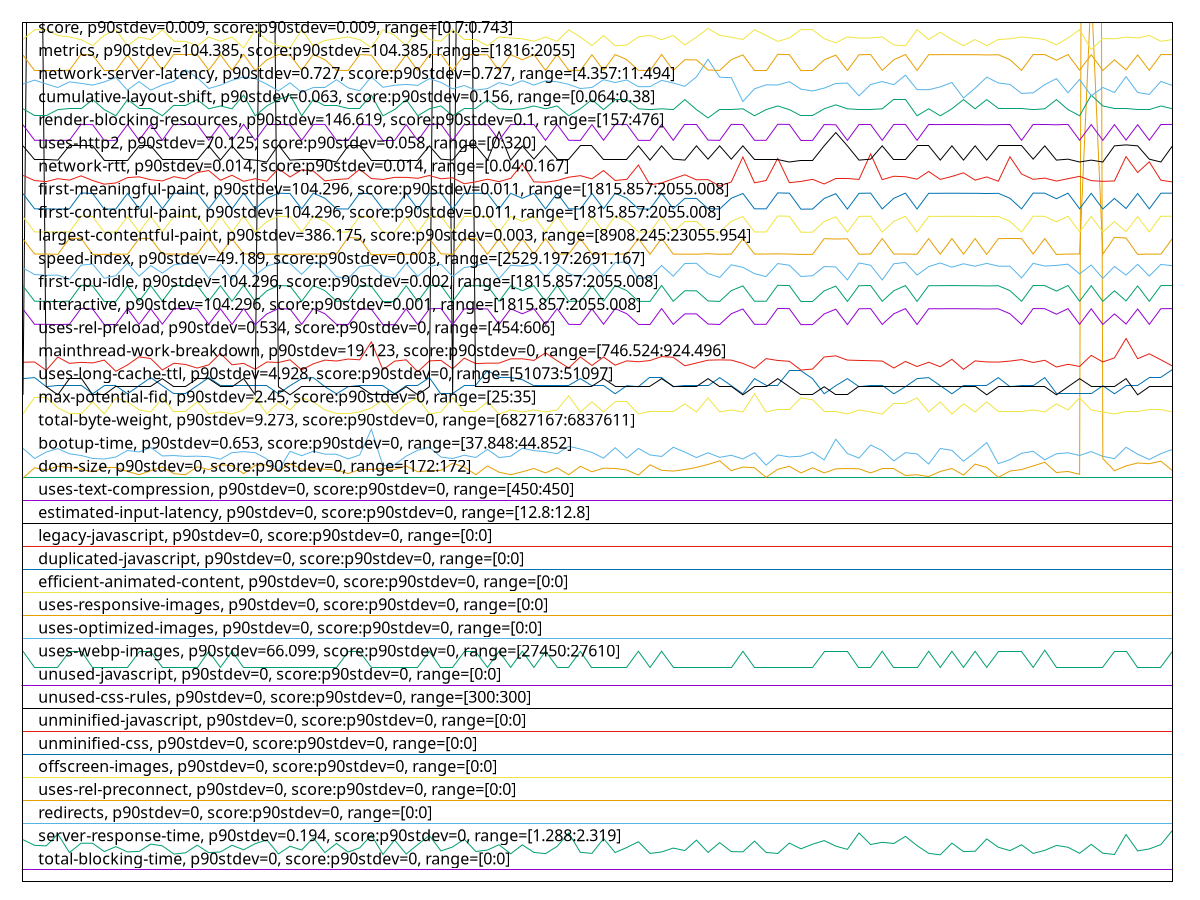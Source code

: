 reset
set terminal svg size 640, 4440 enhanced background rgb 'white'
set output "report_00007_2020-12-11T15:55:29.892Z/correlation/pages+cached+noadtech/correlation.svg"

$totalBlockingTimeP90Stdev0ScoreP90Stdev0Range00 <<EOF
0 0.5
1 0.5
2 0.5
3 0.5
4 0.5
5 0.5
6 0.5
7 0.5
8 0.5
9 0.5
10 0.5
11 0.5
12 0.5
13 0.5
14 0.5
15 0.5
16 0.5
17 0.5
18 0.5
19 0.5
20 0.5
21 0.5
22 0.5
23 0.5
24 0.5
25 0.5
26 0.5
27 0.5
28 0.5
29 0.5
30 0.5
31 0.5
32 0.5
33 0.5
34 0.5
35 0.5
36 0.5
37 0.5
38 0.5
39 0.5
40 0.5
41 0.5
42 0.5
43 0.5
44 0.5
45 0.5
46 0.5
47 0.5
48 0.5
49 0.5
50 0.5
51 0.5
52 0.5
53 0.5
54 0.5
55 0.5
56 0.5
57 0.5
58 0.5
59 0.5
60 0.5
61 0.5
62 0.5
63 0.5
64 0.5
65 0.5
66 0.5
67 0.5
68 0.5
69 0.5
70 0.5
71 0.5
72 0.5
73 0.5
74 0.5
75 0.5
76 0.5
77 0.5
78 0.5
79 0.5
80 0.5
81 0.5
82 0.5
83 0.5
84 0.5
85 0.5
86 0.5
87 0.5
88 0.5
89 0.5
90 0.5
91 0.5
92 0.5
93 0.5
94 0.5
95 0.5
96 0.5
97 0.5
98 0.5
99 0.5
EOF

$serverResponseTimeP90Stdev0194ScoreP90Stdev0Range12882319 <<EOF
0 1.8110073313782993
1 1.5646730205278596
2 1.5410659824046926
3 2.0532360703812316
4 1.2516231671554257
5 1.6580747800586515
6 1.654995601173021
7 1.2957580645161295
8 1.5092478005865109
9 1.280362170087977
10 1.3029428152492675
11 1.6200982404692086
12 1.5441451612903232
13 1.1869604105571854
14 1.2423856304985341
15 1.5728841642228746
16 1.2485439882697953
17 1.2793357771261002
18 1.5687785923753668
19 1.372737536656892
20 1.6375469208211146
21 1.8017697947214077
22 1.1951715542521997
23 1.526696480938417
24 1.3624736070381238
25 1.8920923753665695
26 1.2516231671554254
27 1.6467844574780064
28 1.274203812316716
29 1.4599809384164226
30 2.009101173020529
31 1.174643695014663
32 1.797664222873901
33 1.1900395894428157
34 1.598543988269795
35 1.990626099706745
36 1.322444281524927
37 1.495904692082112
38 1.8346143695014667
39 1.29883724340176
40 1.3614472140762468
41 1.5903328445747806
42 1.1972243401759535
43 1.5872536656891498
44 1.2598343108504404
45 1.2054354838709682
46 1.5225909090909096
47 2.0963445747800593
48 1.2639398826979478
49 1.21775219941349
50 1.8561686217008802
51 1.2526495601173027
52 1.4722976539589447
53 1.7227375366568922
54 1.2156994134897365
55 1.2793357771261
56 1.4476642228739005
57 1.3398929618768334
58 1.7915058651026399
59 1.2598343108504404
60 1.6847609970674493
61 1.2947316715542527
62 1.2844677419354844
63 1.7494237536656896
64 1.2588079178885634
65 1.213646627565983
66 1.6632067448680357
67 1.4158460410557188
68 1.6139398826979474
69 1.7709780058651028
70 1.531828445747801
71 1.3912126099706752
72 2.1014765395894432
73 1.6016231671554253
74 1.697077712609971
75 1.6467844574780062
76 1.953675953079179
77 1.5544090909090913
78 1.2187785923753671
79 1.1561686217008804
80 1.660127565982405
81 1.2947316715542527
82 1.311153958944282
83 1.8438519061583583
84 1.48358797653959
85 1.3368137829912028
86 1.5893064516129036
87 1.2167258064516133
88 1.349130498533725
89 1.561593841642229
90 1.4825615835777128
91 1.2228841642228745
92 1.607781524926687
93 1.2259633431085049
94 1.1705381231671557
95 2.0347609970674494
96 1.323470674486804
97 1.4096876832844578
98 1.5985439882697952
99 2.2143797653958943
EOF

$redirectsP90Stdev0ScoreP90Stdev0Range00 <<EOF
0 2.5
1 2.5
2 2.5
3 2.5
4 2.5
5 2.5
6 2.5
7 2.5
8 2.5
9 2.5
10 2.5
11 2.5
12 2.5
13 2.5
14 2.5
15 2.5
16 2.5
17 2.5
18 2.5
19 2.5
20 2.5
21 2.5
22 2.5
23 2.5
24 2.5
25 2.5
26 2.5
27 2.5
28 2.5
29 2.5
30 2.5
31 2.5
32 2.5
33 2.5
34 2.5
35 2.5
36 2.5
37 2.5
38 2.5
39 2.5
40 2.5
41 2.5
42 2.5
43 2.5
44 2.5
45 2.5
46 2.5
47 2.5
48 2.5
49 2.5
50 2.5
51 2.5
52 2.5
53 2.5
54 2.5
55 2.5
56 2.5
57 2.5
58 2.5
59 2.5
60 2.5
61 2.5
62 2.5
63 2.5
64 2.5
65 2.5
66 2.5
67 2.5
68 2.5
69 2.5
70 2.5
71 2.5
72 2.5
73 2.5
74 2.5
75 2.5
76 2.5
77 2.5
78 2.5
79 2.5
80 2.5
81 2.5
82 2.5
83 2.5
84 2.5
85 2.5
86 2.5
87 2.5
88 2.5
89 2.5
90 2.5
91 2.5
92 2.5
93 2.5
94 2.5
95 2.5
96 2.5
97 2.5
98 2.5
99 2.5
EOF

$usesRelPreconnectP90Stdev0ScoreP90Stdev0Range00 <<EOF
0 3.5
1 3.5
2 3.5
3 3.5
4 3.5
5 3.5
6 3.5
7 3.5
8 3.5
9 3.5
10 3.5
11 3.5
12 3.5
13 3.5
14 3.5
15 3.5
16 3.5
17 3.5
18 3.5
19 3.5
20 3.5
21 3.5
22 3.5
23 3.5
24 3.5
25 3.5
26 3.5
27 3.5
28 3.5
29 3.5
30 3.5
31 3.5
32 3.5
33 3.5
34 3.5
35 3.5
36 3.5
37 3.5
38 3.5
39 3.5
40 3.5
41 3.5
42 3.5
43 3.5
44 3.5
45 3.5
46 3.5
47 3.5
48 3.5
49 3.5
50 3.5
51 3.5
52 3.5
53 3.5
54 3.5
55 3.5
56 3.5
57 3.5
58 3.5
59 3.5
60 3.5
61 3.5
62 3.5
63 3.5
64 3.5
65 3.5
66 3.5
67 3.5
68 3.5
69 3.5
70 3.5
71 3.5
72 3.5
73 3.5
74 3.5
75 3.5
76 3.5
77 3.5
78 3.5
79 3.5
80 3.5
81 3.5
82 3.5
83 3.5
84 3.5
85 3.5
86 3.5
87 3.5
88 3.5
89 3.5
90 3.5
91 3.5
92 3.5
93 3.5
94 3.5
95 3.5
96 3.5
97 3.5
98 3.5
99 3.5
EOF

$offscreenImagesP90Stdev0ScoreP90Stdev0Range00 <<EOF
0 4.5
1 4.5
2 4.5
3 4.5
4 4.5
5 4.5
6 4.5
7 4.5
8 4.5
9 4.5
10 4.5
11 4.5
12 4.5
13 4.5
14 4.5
15 4.5
16 4.5
17 4.5
18 4.5
19 4.5
20 4.5
21 4.5
22 4.5
23 4.5
24 4.5
25 4.5
26 4.5
27 4.5
28 4.5
29 4.5
30 4.5
31 4.5
32 4.5
33 4.5
34 4.5
35 4.5
36 4.5
37 4.5
38 4.5
39 4.5
40 4.5
41 4.5
42 4.5
43 4.5
44 4.5
45 4.5
46 4.5
47 4.5
48 4.5
49 4.5
50 4.5
51 4.5
52 4.5
53 4.5
54 4.5
55 4.5
56 4.5
57 4.5
58 4.5
59 4.5
60 4.5
61 4.5
62 4.5
63 4.5
64 4.5
65 4.5
66 4.5
67 4.5
68 4.5
69 4.5
70 4.5
71 4.5
72 4.5
73 4.5
74 4.5
75 4.5
76 4.5
77 4.5
78 4.5
79 4.5
80 4.5
81 4.5
82 4.5
83 4.5
84 4.5
85 4.5
86 4.5
87 4.5
88 4.5
89 4.5
90 4.5
91 4.5
92 4.5
93 4.5
94 4.5
95 4.5
96 4.5
97 4.5
98 4.5
99 4.5
EOF

$unminifiedCssP90Stdev0ScoreP90Stdev0Range00 <<EOF
0 5.5
1 5.5
2 5.5
3 5.5
4 5.5
5 5.5
6 5.5
7 5.5
8 5.5
9 5.5
10 5.5
11 5.5
12 5.5
13 5.5
14 5.5
15 5.5
16 5.5
17 5.5
18 5.5
19 5.5
20 5.5
21 5.5
22 5.5
23 5.5
24 5.5
25 5.5
26 5.5
27 5.5
28 5.5
29 5.5
30 5.5
31 5.5
32 5.5
33 5.5
34 5.5
35 5.5
36 5.5
37 5.5
38 5.5
39 5.5
40 5.5
41 5.5
42 5.5
43 5.5
44 5.5
45 5.5
46 5.5
47 5.5
48 5.5
49 5.5
50 5.5
51 5.5
52 5.5
53 5.5
54 5.5
55 5.5
56 5.5
57 5.5
58 5.5
59 5.5
60 5.5
61 5.5
62 5.5
63 5.5
64 5.5
65 5.5
66 5.5
67 5.5
68 5.5
69 5.5
70 5.5
71 5.5
72 5.5
73 5.5
74 5.5
75 5.5
76 5.5
77 5.5
78 5.5
79 5.5
80 5.5
81 5.5
82 5.5
83 5.5
84 5.5
85 5.5
86 5.5
87 5.5
88 5.5
89 5.5
90 5.5
91 5.5
92 5.5
93 5.5
94 5.5
95 5.5
96 5.5
97 5.5
98 5.5
99 5.5
EOF

$unminifiedJavascriptP90Stdev0ScoreP90Stdev0Range00 <<EOF
0 6.5
1 6.5
2 6.5
3 6.5
4 6.5
5 6.5
6 6.5
7 6.5
8 6.5
9 6.5
10 6.5
11 6.5
12 6.5
13 6.5
14 6.5
15 6.5
16 6.5
17 6.5
18 6.5
19 6.5
20 6.5
21 6.5
22 6.5
23 6.5
24 6.5
25 6.5
26 6.5
27 6.5
28 6.5
29 6.5
30 6.5
31 6.5
32 6.5
33 6.5
34 6.5
35 6.5
36 6.5
37 6.5
38 6.5
39 6.5
40 6.5
41 6.5
42 6.5
43 6.5
44 6.5
45 6.5
46 6.5
47 6.5
48 6.5
49 6.5
50 6.5
51 6.5
52 6.5
53 6.5
54 6.5
55 6.5
56 6.5
57 6.5
58 6.5
59 6.5
60 6.5
61 6.5
62 6.5
63 6.5
64 6.5
65 6.5
66 6.5
67 6.5
68 6.5
69 6.5
70 6.5
71 6.5
72 6.5
73 6.5
74 6.5
75 6.5
76 6.5
77 6.5
78 6.5
79 6.5
80 6.5
81 6.5
82 6.5
83 6.5
84 6.5
85 6.5
86 6.5
87 6.5
88 6.5
89 6.5
90 6.5
91 6.5
92 6.5
93 6.5
94 6.5
95 6.5
96 6.5
97 6.5
98 6.5
99 6.5
EOF

$unusedCssRulesP90Stdev0ScoreP90Stdev0Range300300 <<EOF
0 7.5
1 7.5
2 7.5
3 7.5
4 7.5
5 7.5
6 7.5
7 7.5
8 7.5
9 7.5
10 7.5
11 7.5
12 7.5
13 7.5
14 7.5
15 7.5
16 7.5
17 7.5
18 7.5
19 7.5
20 7.5
21 7.5
22 7.5
23 7.5
24 7.5
25 7.5
26 7.5
27 7.5
28 7.5
29 7.5
30 7.5
31 7.5
32 7.5
33 7.5
34 7.5
35 7.5
36 7.5
37 7.5
38 7.5
39 7.5
40 7.5
41 7.5
42 7.5
43 7.5
44 7.5
45 7.5
46 7.5
47 7.5
48 7.5
49 7.5
50 7.5
51 7.5
52 7.5
53 7.5
54 7.5
55 7.5
56 7.5
57 7.5
58 7.5
59 7.5
60 7.5
61 7.5
62 7.5
63 7.5
64 7.5
65 7.5
66 7.5
67 7.5
68 7.5
69 7.5
70 7.5
71 7.5
72 7.5
73 7.5
74 7.5
75 7.5
76 7.5
77 7.5
78 7.5
79 7.5
80 7.5
81 7.5
82 7.5
83 7.5
84 7.5
85 7.5
86 7.5
87 7.5
88 7.5
89 7.5
90 7.5
91 7.5
92 7.5
93 7.5
94 7.5
95 7.5
96 7.5
97 7.5
98 7.5
99 7.5
EOF

$unusedJavascriptP90Stdev0ScoreP90Stdev0Range00 <<EOF
0 8.5
1 8.5
2 8.5
3 8.5
4 8.5
5 8.5
6 8.5
7 8.5
8 8.5
9 8.5
10 8.5
11 8.5
12 8.5
13 8.5
14 8.5
15 8.5
16 8.5
17 8.5
18 8.5
19 8.5
20 8.5
21 8.5
22 8.5
23 8.5
24 8.5
25 8.5
26 8.5
27 8.5
28 8.5
29 8.5
30 8.5
31 8.5
32 8.5
33 8.5
34 8.5
35 8.5
36 8.5
37 8.5
38 8.5
39 8.5
40 8.5
41 8.5
42 8.5
43 8.5
44 8.5
45 8.5
46 8.5
47 8.5
48 8.5
49 8.5
50 8.5
51 8.5
52 8.5
53 8.5
54 8.5
55 8.5
56 8.5
57 8.5
58 8.5
59 8.5
60 8.5
61 8.5
62 8.5
63 8.5
64 8.5
65 8.5
66 8.5
67 8.5
68 8.5
69 8.5
70 8.5
71 8.5
72 8.5
73 8.5
74 8.5
75 8.5
76 8.5
77 8.5
78 8.5
79 8.5
80 8.5
81 8.5
82 8.5
83 8.5
84 8.5
85 8.5
86 8.5
87 8.5
88 8.5
89 8.5
90 8.5
91 8.5
92 8.5
93 8.5
94 8.5
95 8.5
96 8.5
97 8.5
98 8.5
99 8.5
EOF

$usesWebpImagesP90Stdev66099ScoreP90Stdev0Range2745027610 <<EOF
0 9.96853333333334
1 9.268533333333352
2 9.268533333333352
3 9.268533333333352
4 9.96853333333334
5 9.96853333333334
6 9.268533333333352
7 9.268533333333352
8 9.268533333333352
9 9.268533333333352
10 9.96853333333334
11 9.96853333333334
12 9.268533333333352
13 9.268533333333352
14 9.268533333333352
15 9.268533333333352
16 9.96853333333334
17 9.268533333333352
18 9.96853333333334
19 9.268533333333352
20 9.268533333333352
21 9.268533333333352
22 9.268533333333352
23 9.268533333333352
24 9.268533333333352
25 9.268533333333352
26 9.268533333333352
27 9.268533333333352
28 9.96853333333334
29 9.96853333333334
30 9.268533333333352
31 9.268533333333352
32 9.268533333333352
33 9.268533333333352
34 9.268533333333352
35 9.96853333333334
36 9.268533333333352
37 9.268533333333352
38 9.96853333333334
39 9.96853333333334
40 9.268533333333352
41 9.96853333333334
42 9.268533333333352
43 9.96853333333334
44 9.268533333333352
45 9.96853333333334
46 9.268533333333352
47 9.268533333333352
48 9.96853333333334
49 9.268533333333352
50 9.268533333333352
51 9.268533333333352
52 9.268533333333352
53 9.96853333333334
54 9.268533333333352
55 9.96853333333334
56 9.268533333333352
57 9.268533333333352
58 9.268533333333352
59 9.268533333333352
60 9.268533333333352
61 9.268533333333352
62 9.96853333333334
63 9.268533333333352
64 9.268533333333352
65 9.268533333333352
66 9.268533333333352
67 9.268533333333352
68 9.268533333333352
69 9.96853333333334
70 9.96853333333334
71 9.96853333333334
72 9.268533333333352
73 9.268533333333352
74 9.96853333333334
75 9.268533333333352
76 9.268533333333352
77 9.268533333333352
78 9.96853333333334
79 9.268533333333352
80 9.96853333333334
81 9.268533333333352
82 9.96853333333334
83 9.268533333333352
84 9.96853333333334
85 9.96853333333334
86 9.96853333333334
87 9.268533333333352
88 10.015199999999993
89 9.268533333333352
90 9.268533333333352
91 9.268533333333352
92 9.268533333333352
93 9.268533333333352
94 9.96853333333334
95 9.96853333333334
96 9.268533333333352
97 9.268533333333352
98 9.268533333333352
99 9.96853333333334
EOF

$usesOptimizedImagesP90Stdev0ScoreP90Stdev0Range00 <<EOF
0 10.5
1 10.5
2 10.5
3 10.5
4 10.5
5 10.5
6 10.5
7 10.5
8 10.5
9 10.5
10 10.5
11 10.5
12 10.5
13 10.5
14 10.5
15 10.5
16 10.5
17 10.5
18 10.5
19 10.5
20 10.5
21 10.5
22 10.5
23 10.5
24 10.5
25 10.5
26 10.5
27 10.5
28 10.5
29 10.5
30 10.5
31 10.5
32 10.5
33 10.5
34 10.5
35 10.5
36 10.5
37 10.5
38 10.5
39 10.5
40 10.5
41 10.5
42 10.5
43 10.5
44 10.5
45 10.5
46 10.5
47 10.5
48 10.5
49 10.5
50 10.5
51 10.5
52 10.5
53 10.5
54 10.5
55 10.5
56 10.5
57 10.5
58 10.5
59 10.5
60 10.5
61 10.5
62 10.5
63 10.5
64 10.5
65 10.5
66 10.5
67 10.5
68 10.5
69 10.5
70 10.5
71 10.5
72 10.5
73 10.5
74 10.5
75 10.5
76 10.5
77 10.5
78 10.5
79 10.5
80 10.5
81 10.5
82 10.5
83 10.5
84 10.5
85 10.5
86 10.5
87 10.5
88 10.5
89 10.5
90 10.5
91 10.5
92 10.5
93 10.5
94 10.5
95 10.5
96 10.5
97 10.5
98 10.5
99 10.5
EOF

$usesResponsiveImagesP90Stdev0ScoreP90Stdev0Range00 <<EOF
0 11.5
1 11.5
2 11.5
3 11.5
4 11.5
5 11.5
6 11.5
7 11.5
8 11.5
9 11.5
10 11.5
11 11.5
12 11.5
13 11.5
14 11.5
15 11.5
16 11.5
17 11.5
18 11.5
19 11.5
20 11.5
21 11.5
22 11.5
23 11.5
24 11.5
25 11.5
26 11.5
27 11.5
28 11.5
29 11.5
30 11.5
31 11.5
32 11.5
33 11.5
34 11.5
35 11.5
36 11.5
37 11.5
38 11.5
39 11.5
40 11.5
41 11.5
42 11.5
43 11.5
44 11.5
45 11.5
46 11.5
47 11.5
48 11.5
49 11.5
50 11.5
51 11.5
52 11.5
53 11.5
54 11.5
55 11.5
56 11.5
57 11.5
58 11.5
59 11.5
60 11.5
61 11.5
62 11.5
63 11.5
64 11.5
65 11.5
66 11.5
67 11.5
68 11.5
69 11.5
70 11.5
71 11.5
72 11.5
73 11.5
74 11.5
75 11.5
76 11.5
77 11.5
78 11.5
79 11.5
80 11.5
81 11.5
82 11.5
83 11.5
84 11.5
85 11.5
86 11.5
87 11.5
88 11.5
89 11.5
90 11.5
91 11.5
92 11.5
93 11.5
94 11.5
95 11.5
96 11.5
97 11.5
98 11.5
99 11.5
EOF

$efficientAnimatedContentP90Stdev0ScoreP90Stdev0Range00 <<EOF
0 12.5
1 12.5
2 12.5
3 12.5
4 12.5
5 12.5
6 12.5
7 12.5
8 12.5
9 12.5
10 12.5
11 12.5
12 12.5
13 12.5
14 12.5
15 12.5
16 12.5
17 12.5
18 12.5
19 12.5
20 12.5
21 12.5
22 12.5
23 12.5
24 12.5
25 12.5
26 12.5
27 12.5
28 12.5
29 12.5
30 12.5
31 12.5
32 12.5
33 12.5
34 12.5
35 12.5
36 12.5
37 12.5
38 12.5
39 12.5
40 12.5
41 12.5
42 12.5
43 12.5
44 12.5
45 12.5
46 12.5
47 12.5
48 12.5
49 12.5
50 12.5
51 12.5
52 12.5
53 12.5
54 12.5
55 12.5
56 12.5
57 12.5
58 12.5
59 12.5
60 12.5
61 12.5
62 12.5
63 12.5
64 12.5
65 12.5
66 12.5
67 12.5
68 12.5
69 12.5
70 12.5
71 12.5
72 12.5
73 12.5
74 12.5
75 12.5
76 12.5
77 12.5
78 12.5
79 12.5
80 12.5
81 12.5
82 12.5
83 12.5
84 12.5
85 12.5
86 12.5
87 12.5
88 12.5
89 12.5
90 12.5
91 12.5
92 12.5
93 12.5
94 12.5
95 12.5
96 12.5
97 12.5
98 12.5
99 12.5
EOF

$duplicatedJavascriptP90Stdev0ScoreP90Stdev0Range00 <<EOF
0 13.5
1 13.5
2 13.5
3 13.5
4 13.5
5 13.5
6 13.5
7 13.5
8 13.5
9 13.5
10 13.5
11 13.5
12 13.5
13 13.5
14 13.5
15 13.5
16 13.5
17 13.5
18 13.5
19 13.5
20 13.5
21 13.5
22 13.5
23 13.5
24 13.5
25 13.5
26 13.5
27 13.5
28 13.5
29 13.5
30 13.5
31 13.5
32 13.5
33 13.5
34 13.5
35 13.5
36 13.5
37 13.5
38 13.5
39 13.5
40 13.5
41 13.5
42 13.5
43 13.5
44 13.5
45 13.5
46 13.5
47 13.5
48 13.5
49 13.5
50 13.5
51 13.5
52 13.5
53 13.5
54 13.5
55 13.5
56 13.5
57 13.5
58 13.5
59 13.5
60 13.5
61 13.5
62 13.5
63 13.5
64 13.5
65 13.5
66 13.5
67 13.5
68 13.5
69 13.5
70 13.5
71 13.5
72 13.5
73 13.5
74 13.5
75 13.5
76 13.5
77 13.5
78 13.5
79 13.5
80 13.5
81 13.5
82 13.5
83 13.5
84 13.5
85 13.5
86 13.5
87 13.5
88 13.5
89 13.5
90 13.5
91 13.5
92 13.5
93 13.5
94 13.5
95 13.5
96 13.5
97 13.5
98 13.5
99 13.5
EOF

$legacyJavascriptP90Stdev0ScoreP90Stdev0Range00 <<EOF
0 14.5
1 14.5
2 14.5
3 14.5
4 14.5
5 14.5
6 14.5
7 14.5
8 14.5
9 14.5
10 14.5
11 14.5
12 14.5
13 14.5
14 14.5
15 14.5
16 14.5
17 14.5
18 14.5
19 14.5
20 14.5
21 14.5
22 14.5
23 14.5
24 14.5
25 14.5
26 14.5
27 14.5
28 14.5
29 14.5
30 14.5
31 14.5
32 14.5
33 14.5
34 14.5
35 14.5
36 14.5
37 14.5
38 14.5
39 14.5
40 14.5
41 14.5
42 14.5
43 14.5
44 14.5
45 14.5
46 14.5
47 14.5
48 14.5
49 14.5
50 14.5
51 14.5
52 14.5
53 14.5
54 14.5
55 14.5
56 14.5
57 14.5
58 14.5
59 14.5
60 14.5
61 14.5
62 14.5
63 14.5
64 14.5
65 14.5
66 14.5
67 14.5
68 14.5
69 14.5
70 14.5
71 14.5
72 14.5
73 14.5
74 14.5
75 14.5
76 14.5
77 14.5
78 14.5
79 14.5
80 14.5
81 14.5
82 14.5
83 14.5
84 14.5
85 14.5
86 14.5
87 14.5
88 14.5
89 14.5
90 14.5
91 14.5
92 14.5
93 14.5
94 14.5
95 14.5
96 14.5
97 14.5
98 14.5
99 14.5
EOF

$estimatedInputLatencyP90Stdev0ScoreP90Stdev0Range128128 <<EOF
0 15.500000000000185
1 15.500000000000185
2 15.500000000000185
3 15.500000000000185
4 15.500000000000185
5 15.500000000000185
6 15.500000000000185
7 15.500000000000185
8 15.500000000000185
9 15.500000000000185
10 15.500000000000185
11 15.500000000000185
12 15.500000000000185
13 15.500000000000185
14 15.500000000000185
15 15.500000000000185
16 15.500000000000185
17 15.500000000000185
18 15.500000000000185
19 15.500000000000185
20 15.500000000000185
21 15.500000000000185
22 15.500000000000185
23 15.500000000000185
24 15.500000000000185
25 15.500000000000185
26 15.500000000000185
27 15.500000000000185
28 15.500000000000185
29 15.500000000000185
30 15.500000000000185
31 15.500000000000185
32 15.500000000000185
33 15.500000000000185
34 15.500000000000185
35 15.500000000000185
36 15.500000000000185
37 15.500000000000185
38 15.500000000000185
39 15.500000000000185
40 15.500000000000185
41 15.500000000000185
42 15.500000000000185
43 15.500000000000185
44 15.500000000000185
45 15.500000000000185
46 15.500000000000185
47 15.500000000000185
48 15.500000000000185
49 15.500000000000185
50 15.500000000000185
51 15.500000000000185
52 15.500000000000185
53 15.500000000000185
54 15.500000000000185
55 15.500000000000185
56 15.500000000000185
57 15.500000000000185
58 15.500000000000185
59 15.500000000000185
60 15.500000000000185
61 15.500000000000185
62 15.500000000000185
63 15.500000000000185
64 15.500000000000185
65 15.500000000000185
66 15.500000000000185
67 15.500000000000185
68 15.500000000000185
69 15.500000000000185
70 15.500000000000185
71 15.500000000000185
72 15.500000000000185
73 15.500000000000185
74 15.500000000000185
75 15.500000000000185
76 15.500000000000185
77 15.500000000000185
78 15.500000000000185
79 15.500000000000185
80 15.500000000000185
81 15.500000000000185
82 15.500000000000185
83 15.500000000000185
84 15.500000000000185
85 15.500000000000185
86 15.500000000000185
87 15.500000000000185
88 15.500000000000185
89 15.500000000000185
90 15.500000000000185
91 15.500000000000185
92 15.500000000000185
93 15.500000000000185
94 15.500000000000185
95 15.500000000000185
96 15.500000000000185
97 15.500000000000185
98 15.500000000000185
99 15.500000000000185
EOF

$usesTextCompressionP90Stdev0ScoreP90Stdev0Range450450 <<EOF
0 16.5
1 16.5
2 16.5
3 16.5
4 16.5
5 16.5
6 16.5
7 16.5
8 16.5
9 16.5
10 16.5
11 16.5
12 16.5
13 16.5
14 16.5
15 16.5
16 16.5
17 16.5
18 16.5
19 16.5
20 16.5
21 16.5
22 16.5
23 16.5
24 16.5
25 16.5
26 16.5
27 16.5
28 16.5
29 16.5
30 16.5
31 16.5
32 16.5
33 16.5
34 16.5
35 16.5
36 16.5
37 16.5
38 16.5
39 16.5
40 16.5
41 16.5
42 16.5
43 16.5
44 16.5
45 16.5
46 16.5
47 16.5
48 16.5
49 16.5
50 16.5
51 16.5
52 16.5
53 16.5
54 16.5
55 16.5
56 16.5
57 16.5
58 16.5
59 16.5
60 16.5
61 16.5
62 16.5
63 16.5
64 16.5
65 16.5
66 16.5
67 16.5
68 16.5
69 16.5
70 16.5
71 16.5
72 16.5
73 16.5
74 16.5
75 16.5
76 16.5
77 16.5
78 16.5
79 16.5
80 16.5
81 16.5
82 16.5
83 16.5
84 16.5
85 16.5
86 16.5
87 16.5
88 16.5
89 16.5
90 16.5
91 16.5
92 16.5
93 16.5
94 16.5
95 16.5
96 16.5
97 16.5
98 16.5
99 16.5
EOF

$domSizeP90Stdev0ScoreP90Stdev0Range172172 <<EOF
0 17.5
1 17.5
2 17.5
3 17.5
4 17.5
5 17.5
6 17.5
7 17.5
8 17.5
9 17.5
10 17.5
11 17.5
12 17.5
13 17.5
14 17.5
15 17.5
16 17.5
17 17.5
18 17.5
19 17.5
20 17.5
21 17.5
22 17.5
23 17.5
24 17.5
25 17.5
26 17.5
27 17.5
28 17.5
29 17.5
30 17.5
31 17.5
32 17.5
33 17.5
34 17.5
35 17.5
36 17.5
37 17.5
38 17.5
39 17.5
40 17.5
41 17.5
42 17.5
43 17.5
44 17.5
45 17.5
46 17.5
47 17.5
48 17.5
49 17.5
50 17.5
51 17.5
52 17.5
53 17.5
54 17.5
55 17.5
56 17.5
57 17.5
58 17.5
59 17.5
60 17.5
61 17.5
62 17.5
63 17.5
64 17.5
65 17.5
66 17.5
67 17.5
68 17.5
69 17.5
70 17.5
71 17.5
72 17.5
73 17.5
74 17.5
75 17.5
76 17.5
77 17.5
78 17.5
79 17.5
80 17.5
81 17.5
82 17.5
83 17.5
84 17.5
85 17.5
86 17.5
87 17.5
88 17.5
89 17.5
90 17.5
91 17.5
92 17.5
93 17.5
94 17.5
95 17.5
96 17.5
97 17.5
98 17.5
99 17.5
EOF

$bootupTimeP90Stdev0653ScoreP90Stdev0Range3784844852 <<EOF
0 18.752804949053857
1 18.315687045123724
2 18.593852983988356
3 18.742615720524014
4 18.517433770014556
5 18.446109170305675
6 18.315687045123724
7 18.29225181950509
8 18.379879184861718
9 18.663139737991266
10 18.59589082969432
11 18.793561863173217
12 18.42471179039301
13 18.44203347889374
14 18.404333333333334
15 18.415541484716158
16 18.39108733624454
17 18.28919505094614
18 18.567360989810773
19 18.6101557496361
20 18.565323144104802
21 18.295308588064046
22 17.793998544395926
23 18.624420669577873
24 18.435919941775836
25 18.630534206695778
26 18.503168850072775
27 18.49909315866084
28 18.297346433770016
29 18.468525473071324
30 19.578132459970888
31 17.99982096069869
32 18.043634643376997
33 18.416560407569136
34 18.671291120815134
35 18.803751091703056
36 18.376822416302765
37 18.31161135371179
38 18.456298398835514
39 18.35848180494905
40 18.711029112081512
41 18.354406113537117
42 18.41350363901019
43 18.75789956331878
44 18.656007278020375
45 18.611174672489085
46 18.525585152838428
47 18.84247016011645
48 18.72631295487627
49 18.57551237263464
50 18.3299519650655
51 18.780315866084422
52 18.329951965065504
53 18.75382387190684
54 18.46750655021834
55 18.402295487627363
56 18.80171324599709
57 18.591815138282385
58 18.354406113537117
59 18.561247452692868
60 18.364595342066956
61 18.453241630276565
62 18.295308588064046
63 18.56328529839883
64 18.02631295487627
65 18.466487627365357
66 18.381917030567685
67 18.414522561863173
68 18.590796215429403
69 18.25251382823872
70 19.14814701601164
71 18.530679767103344
72 18.330970887918483
73 18.89749199417758
74 18.656007278020375
75 18.206662299854436
76 18.568379912663755
77 18.51030131004367
78 18.076240174672485
79 18.74771033478894
80 18.667215429403203
81 18.197491994177582
82 18.58060698689956
83 19.004478893740902
84 18.09254294032023
85 18.262703056768558
86 18.53883114992722
87 18.627477438136825
88 18.257608442503642
89 18.51845269286754
90 18.560228529839883
91 18.445090247452693
92 18.61321251819505
93 18.4063711790393
94 18.308554585152837
95 18.801713245997085
96 18.50011208151383
97 18.27187336244542
98 18.52456622998544
99 18.708991266375545
EOF

$totalByteWeightP90Stdev9273ScoreP90Stdev0Range68271676837611 <<EOF
0 17.467772727279225
1 17.913227272729273
2 17.817772727270494
3 17.97686363637331
4 17.92913636364392
5 17.84959090909979
6 17.738227272726363
7 17.945045454544015
8 17.945045454544015
9 17.75413636364101
10 17.61095454545284
11 17.785954545455752
12 17.945045454544015
13 17.65868181818223
14 17.61095454545284
15 17.960954545458662
16 17.83368181818514
17 18.040500000002794
18 18.00868181818805
19 17.65868181818223
20 18.024590909088147
21 18.040500000002794
22 17.75413636364101
23 18.088227272732183
24 17.84959090909979
25 17.865499999999884
26 17.84959090909979
27 17.817772727270494
28 17.65868181818223
29 17.84959090909979
30 17.84959090909979
31 17.88140909091453
32 17.83368181818514
33 17.992772727273405
34 17.738227272726363
35 17.785954545455752
36 17.8018636363704
37 18.10413636363228
38 17.945045454544015
39 17.61095454545284
40 17.992772727273405
41 17.722318181826267
42 17.61095454545284
43 17.738227272726363
44 17.88140909091453
45 17.690499999996973
46 17.913227272729273
47 17.61095454545284
48 17.97686363637331
49 17.738227272726363
50 17.897318181814626
51 17.88140909091453
52 17.817772727270494
53 17.595045454552746
54 18.040500000002794
55 17.8018636363704
56 17.770045454541105
57 17.83368181818514
58 17.92913636364392
59 18.05640909091744
60 18.215500000005704
61 17.785954545455752
62 17.945045454544015
63 17.913227272729273
64 17.499590909093968
65 17.84959090909979
66 17.97686363637331
67 17.690499999996973
68 17.913227272729273
69 17.690499999996973
70 17.865499999999884
71 17.88140909091453
72 17.865499999999884
73 17.690499999996973
74 17.865499999999884
75 17.865499999999884
76 17.5791363636381
77 17.61095454545284
78 17.53140909090871
79 17.75413636364101
80 17.88140909091453
81 17.595045454552746
82 18.072318181817536
83 17.92913636364392
84 17.499590909093968
85 17.770045454541105
86 17.83368181818514
87 17.992772727273405
88 18.151863636361668
89 17.70640909091162
90 17.75413636364101
91 17.62686363636749
92 183.62231818182045
93 18.310954545464483
94 17.785954545455752
95 17.992772727273405
96 18.120045454546926
97 18.088227272732183
98 18.199590909091057
99 17.785954545455752
EOF

$maxPotentialFidP90Stdev245ScoreP90Stdev0Range2535 <<EOF
0 20.241875
1 20.941875
2 20.941875
3 20.504375
4 20.241875
5 20.241875
6 20.766875
7 20.241875
8 20.941875
9 20.766875
10 20.416875
11 20.329375
12 20.941875
13 20.329375
14 20.329375
15 20.766875
16 20.241875
17 20.329375
18 20.241875
19 20.416875
20 20.941875
21 20.241875
22 20.766875
23 20.416875
24 20.941875
25 20.766875
26 20.416875
27 20.241875
28 20.241875
29 20.329375
30 20.504375
31 20.854375
32 20.241875
33 20.679375
34 20.941875
35 20.241875
36 20.329375
37 20.941875
38 20.329375
39 20.329375
40 20.766875
41 20.241875
42 20.416875
43 20.329375
44 20.416875
45 20.329375
46 20.416875
47 21.029375
48 20.329375
49 20.766875
50 20.329375
51 20.766875
52 20.766875
53 20.241875
54 20.329375
55 20.329375
56 20.329375
57 20.679375
58 20.329375
59 20.941875
60 20.329375
61 20.416875
62 20.329375
63 21.116875
64 20.329375
65 20.416875
66 20.416875
67 20.941875
68 20.854375
69 20.329375
70 20.329375
71 20.241875
72 20.416875
73 20.329375
74 20.241875
75 20.679375
76 20.679375
77 20.941875
78 20.329375
79 20.766875
80 20.241875
81 20.679375
82 20.329375
83 20.766875
84 20.329375
85 20.329375
86 20.329375
87 20.416875
88 20.329375
89 20.679375
90 20.416875
91 20.941875
92 20.416875
93 20.329375
94 20.241875
95 20.329375
96 20.329375
97 20.416875
98 20.416875
99 20.329375
EOF

$usesLongCacheTtlP90Stdev4928ScoreP90Stdev0Range5107351097 <<EOF
0 21.77300000000014
1 21.816749999999956
2 21.42300000000023
3 21.466750000000047
4 21.466750000000047
5 21.466750000000047
6 21.11675000000014
7 21.466750000000047
8 21.466750000000047
9 21.11675000000014
10 21.466750000000047
11 21.816749999999956
12 21.466750000000047
13 21.11675000000014
14 21.11675000000014
15 21.466750000000047
16 21.816749999999956
17 21.466750000000047
18 21.466750000000047
19 21.466750000000047
20 21.466750000000047
21 21.466750000000047
22 21.11675000000014
23 21.466750000000047
24 21.77300000000014
25 21.816749999999956
26 21.42300000000023
27 21.11675000000014
28 21.42300000000023
29 21.466750000000047
30 21.466750000000047
31 21.466750000000047
32 21.11675000000014
33 21.466750000000047
34 21.466750000000047
35 21.816749999999956
36 21.11675000000014
37 21.11675000000014
38 21.466750000000047
39 21.466750000000047
40 22.123000000000047
41 21.816749999999956
42 21.816749999999956
43 21.729249999999865
44 21.466750000000047
45 21.466750000000047
46 21.466750000000047
47 21.466750000000047
48 21.77300000000014
49 21.466750000000047
50 21.466750000000047
51 21.11675000000014
52 21.466750000000047
53 21.42300000000023
54 21.816749999999956
55 21.816749999999956
56 21.42300000000023
57 21.466750000000047
58 21.466750000000047
59 21.466750000000047
60 21.816749999999956
61 21.466750000000047
62 21.11675000000014
63 21.77300000000014
64 21.466750000000047
65 21.466750000000047
66 22.123000000000047
67 22.123000000000047
68 21.77300000000014
69 21.11675000000014
70 21.466750000000047
71 21.77300000000014
72 21.42300000000023
73 21.466750000000047
74 21.466750000000047
75 21.11675000000014
76 21.42300000000023
77 21.77300000000014
78 21.816749999999956
79 21.466750000000047
80 21.11675000000014
81 21.466750000000047
82 21.466750000000047
83 21.466750000000047
84 21.816749999999956
85 21.42300000000023
86 21.466750000000047
87 21.466750000000047
88 21.816749999999956
89 21.11675000000014
90 21.11675000000014
91 21.11675000000014
92 21.11675000000014
93 21.466750000000047
94 21.11675000000014
95 21.466750000000047
96 21.466750000000047
97 21.816749999999956
98 21.816749999999956
99 22.166749999999865
EOF

$mainthreadWorkBreakdownP90Stdev19123ScoreP90Stdev0Range746524924496 <<EOF
0 22.481842388780528
1 22.492537104114426
2 22.13333769852327
3 22.706853998328228
4 22.432107086467916
5 22.477616513420635
6 22.451286059255132
7 22.575429274635457
8 22.090233769852333
9 22.366475991455374
10 22.715013188446182
11 22.64323832079502
12 22.147543141079225
13 22.43799080523823
14 22.38555744404198
15 22.229362589393517
16 22.368913996470702
17 22.86795736974087
18 22.37190461595616
19 22.43334234234234
20 22.176766694529586
21 22.49360982632117
22 22.46994492430575
23 22.587294232376706
24 22.146925513142016
25 22.414130862821587
26 22.575039193833014
27 22.53479585771339
28 22.61934587164484
29 22.58752177951147
30 23.3616046252438
31 22.15547478406241
32 22.528457044673544
33 22.587164205442562
34 22.06601625336677
35 22.538826692672046
36 22.563271756292373
37 22.197375963592464
38 22.659686727965077
39 22.423882882882882
40 22.441111451657846
41 22.444427138478684
42 22.62750506176279
43 22.631438376520844
44 22.56063871087583
45 22.887883997399463
46 22.54760351072722
47 22.234986254295535
48 22.713680412371133
49 22.34147831336492
50 22.707439119531898
51 22.353798365375685
52 22.541589765022756
53 22.502061577040962
54 22.556120274914097
55 22.72717070678927
56 22.695054054054054
57 22.327825485279096
58 22.447515278164758
59 22.571951054146936
60 22.583978545555865
61 22.574844153431783
62 22.430839323859946
63 22.220195690535895
64 22.63813476362961
65 22.558720813597102
66 22.52228076530138
67 22.1415619021083
68 22.188111544534223
69 22.708674375406332
70 22.757857063248817
71 22.574551592829945
72 22.5601836166063
73 22.548773753134576
74 22.53271542676698
75 22.23173558094177
76 22.51496675025541
77 22.297139128819552
78 22.482395003250673
79 22.28810225689607
80 22.609463824649396
81 22.175173864586235
82 22.541199684220302
83 22.494812575462056
84 22.48831122875453
85 22.53174022476084
86 22.59727379957277
87 22.471310207114332
88 22.566814990247977
89 22.275099563481014
90 22.39306649948918
91 22.29918705303242
92 22.77970158818612
93 22.49474756199499
94 22.67021890963128
95 23.512338348657934
96 22.634494009473386
97 22.847543141079225
98 22.587066685241943
99 22.317715891148882
EOF

$usesRelPreloadP90Stdev0534ScoreP90Stdev0Range454606 <<EOF
0 21.070999999999998
1 73.92100000000002
2 21.42100000000002
3 21.070999999999998
4 21.771000000000015
5 21.771000000000015
6 21.070999999999998
7 21.070999999999998
8 21.42100000000002
9 21.42100000000002
10 21.42100000000002
11 21.42100000000002
12 21.771000000000015
13 21.42100000000002
14 21.42100000000002
15 21.771000000000015
16 21.771000000000015
17 21.42100000000002
18 21.42100000000002
19 21.771000000000015
20 21.070999999999998
21 73.92100000000002
22 21.42100000000002
23 21.070999999999998
24 21.42100000000002
25 21.42100000000002
26 21.42100000000002
27 21.42100000000002
28 21.42100000000002
29 21.42100000000002
30 21.070999999999998
31 21.070999999999998
32 21.070999999999998
33 21.42100000000002
34 21.070999999999998
35 21.42100000000002
36 74.27100000000002
37 21.070999999999998
38 73.92100000000002
39 21.42100000000002
40 21.42100000000002
41 21.42100000000002
42 21.42100000000002
43 21.42100000000002
44 21.42100000000002
45 21.42100000000002
46 21.42100000000002
47 21.42100000000002
48 21.42100000000002
49 21.42100000000002
50 21.771000000000015
51 21.42100000000002
52 21.42100000000002
53 21.42100000000002
54 21.42100000000002
55 21.771000000000015
56 21.42100000000002
57 21.42100000000002
58 21.42100000000002
59 21.771000000000015
60 21.42100000000002
61 21.42100000000002
62 21.070999999999998
63 21.42100000000002
64 21.42100000000002
65 21.771000000000015
66 21.42100000000002
67 21.070999999999998
68 21.070999999999998
69 21.42100000000002
70 21.070999999999998
71 21.070999999999998
72 21.42100000000002
73 21.42100000000002
74 21.42100000000002
75 21.42100000000002
76 21.42100000000002
77 21.42100000000002
78 21.42100000000002
79 21.42100000000002
80 21.42100000000002
81 21.42100000000002
82 21.42100000000002
83 21.070999999999998
84 21.42100000000002
85 21.42100000000002
86 21.42100000000002
87 21.42100000000002
88 21.42100000000002
89 21.070999999999998
90 21.42100000000002
91 21.771000000000015
92 21.42100000000002
93 21.42100000000002
94 21.42100000000002
95 21.771000000000015
96 21.070999999999998
97 21.42100000000002
98 21.42100000000002
99 21.42100000000002
EOF

$interactiveP90Stdev104296ScoreP90Stdev0001Range18158572055008 <<EOF
0 24.780460451710063
1 24.12368609702144
2 24.12304281434065
3 24.111860318711578
4 24.12697569120745
5 24.812705733794367
6 24.78551686013976
7 24.11129021681282
8 24.117027236023826
9 24.79636900945638
10 24.12271527132428
11 24.798878254537176
12 24.13004102170657
13 24.800410624702938
14 24.80000458939616
15 24.807027583801162
16 24.132538610977324
17 24.79544377420609
18 24.121020900153123
19 24.812912144911436
20 24.11046722809872
21 24.575072832793925
22 24.803983056709836
23 24.78240092276919
24 24.12294425635194
25 24.80392123665404
26 24.582435468651035
27 24.122820321156556
28 24.115643293008727
29 24.8021635700081
30 24.77658378830688
31 24.109675518267267
32 24.107418717376113
33 24.7957229234795
34 24.109308434021894
35 24.794858918117406
36 24.81184600714735
37 24.112312387090924
38 24.791718488791556
39 24.797137997835346
40 24.791100435775533
41 24.119080429093994
42 24.79555457817244
43 24.57976732094473
44 24.799283404592554
45 24.120525159371596
46 24.803084674085213
47 24.123745113781148
48 24.115494570774267
49 24.79447309605083
50 24.126759689866923
51 24.80071500364112
52 24.581997564294014
53 24.120045943282783
54 24.11417554619484
55 24.807710112627163
56 24.122295071995175
57 24.575961625195095
58 24.573868595812126
59 24.135673581252902
60 24.115550046528387
61 24.583028882169877
62 24.78884688080617
63 24.123414619926795
64 24.12323461880969
65 24.81311560519052
66 24.801727288611975
67 24.109586402960108
68 24.113115605190522
69 24.572909278383108
70 24.7797900213198
71 24.112814029548424
72 24.79543654465303
73 24.80388169542504
74 24.119727842947967
75 24.579875911782587
76 24.80367705481076
77 24.116431756918395
78 24.796204942864396
79 24.796911668561872
80 24.800762217048884
81 24.796813258115066
82 24.79727801509775
83 24.786817294439878
84 24.794863344374384
85 24.580801589658574
86 24.120255452779737
87 24.80510378497665
88 24.8004379199543
89 24.56072202242004
90 24.80302860816349
91 24.126006636013077
92 24.796042646775206
93 24.118002783061765
94 24.574879552905884
95 24.137149590413145
96 24.78689106538951
97 24.12184595445381
98 24.800031737105627
99 24.80331174106818
EOF

$firstCpuIdleP90Stdev104296ScoreP90Stdev0002Range18158572055008 <<EOF
0 25.780460451710063
1 25.12368609702144
2 25.12304281434065
3 25.111860318711578
4 25.12697569120745
5 25.812705733794367
6 25.78551686013976
7 25.11129021681282
8 25.117027236023826
9 25.79636900945638
10 25.12271527132428
11 25.798878254537176
12 25.13004102170657
13 25.800410624702938
14 25.80000458939616
15 25.807027583801162
16 25.132538610977324
17 25.79544377420609
18 25.121020900153123
19 25.812912144911436
20 25.11046722809872
21 25.575072832793925
22 25.803983056709836
23 25.78240092276919
24 25.12294425635194
25 25.80392123665404
26 25.582435468651035
27 25.122820321156556
28 25.115643293008727
29 25.8021635700081
30 25.77658378830688
31 25.109675518267267
32 25.107418717376113
33 25.7957229234795
34 25.109308434021894
35 25.794858918117406
36 25.81184600714735
37 25.112312387090924
38 25.791718488791556
39 25.797137997835346
40 25.791100435775533
41 25.119080429093994
42 25.79555457817244
43 25.57976732094473
44 25.799283404592554
45 25.120525159371596
46 25.803084674085213
47 25.123745113781148
48 25.115494570774267
49 25.79447309605083
50 25.126759689866923
51 25.80071500364112
52 25.581997564294014
53 25.120045943282783
54 25.11417554619484
55 25.807710112627163
56 25.122295071995175
57 25.575961625195095
58 25.573868595812126
59 25.135673581252902
60 25.115550046528387
61 25.583028882169877
62 25.78884688080617
63 25.123414619926795
64 25.12323461880969
65 25.81311560519052
66 25.801727288611975
67 25.109586402960108
68 25.113115605190522
69 25.572909278383108
70 25.7797900213198
71 25.112814029548424
72 25.79543654465303
73 25.80388169542504
74 25.119727842947967
75 25.579875911782587
76 25.80367705481076
77 25.116431756918395
78 25.796204942864396
79 25.796911668561872
80 25.800762217048884
81 25.796813258115066
82 25.79727801509775
83 25.786817294439878
84 25.794863344374384
85 25.580801589658574
86 25.120255452779737
87 25.80510378497665
88 25.8004379199543
89 25.56072202242004
90 25.80302860816349
91 25.126006636013077
92 25.796042646775206
93 25.118002783061765
94 25.574879552905884
95 25.137149590413145
96 25.78689106538951
97 25.12184595445381
98 25.800031737105627
99 25.80331174106818
EOF

$speedIndexP90Stdev49189ScoreP90Stdev0003Range25291972691167 <<EOF
0 26.559281719902494
1 26.281919793015444
2 26.246227602305694
3 26.25465094121449
4 26.07180287782512
5 26.686308623904647
6 26.733323940341176
7 26.11571973883612
8 26.23171728703759
9 26.772160487364076
10 26.207644912604763
11 26.666097968576587
12 26.343924302284265
13 26.699479857522725
14 26.755262019509757
15 26.804819294429045
16 26.124997731046797
17 26.721116244799887
18 26.059015296524365
19 26.766371539919945
20 26.254519201846897
21 26.63965972911736
22 26.798493065785074
23 26.75562663140431
24 26.288959218900573
25 26.79353951112155
26 26.72281631473215
27 26.182563778728706
28 26.098154293443006
29 26.63067116527317
30 26.67953619208675
31 26.22266459400285
32 26.127413852545594
33 26.76281225547672
34 26.19909306964249
35 26.622924315730224
36 26.72412710565279
37 26.19260191429263
38 26.579222077448343
39 26.662249032135808
40 26.777296038957566
41 26.098405023721345
42 26.681736105897002
43 26.641245276817486
44 26.72853635039401
45 26.16969139119997
46 26.73004203304979
47 26.322780335059385
48 26.14927904461713
49 26.763384264490902
50 26.214120233806966
51 26.793852045814727
52 26.8249977310468
53 26.100829322191423
54 26.159950003103233
55 26.67021584007282
56 26.207100926708748
57 26.756637054156354
58 26.765725814385412
59 26.32216465510708
60 26.152599428969523
61 26.699773788237007
62 26.589842799026467
63 26.317354905139563
64 26.19042713331612
65 26.753516631303512
66 26.68266690658755
67 26.19375192588046
68 26.224886377186724
69 26.625141212846927
70 26.607041206960247
71 26.046240375895678
72 26.779994204482506
73 26.68255620593173
74 26.04595134816453
75 26.74527288724221
76 26.80375552035834
77 26.256453834043597
78 26.62067026156467
79 26.78059805106826
80 26.595592303894023
81 26.745660540592326
82 26.638934587279984
83 26.76241870135224
84 26.64296545862625
85 26.63981569369021
86 26.133813099910668
87 26.76457058935363
88 26.64596118403324
89 26.67565658376822
90 26.72838985967254
91 26.30792120056398
92 26.691456700982094
93 26.114935744807074
94 26.62740123471402
95 26.25501618317892
96 26.722031847471207
97 26.213457329333295
98 26.716168197981567
99 26.661858965659
EOF

$largestContentfulPaintP90Stdev386175ScoreP90Stdev0003Range890824523055954 <<EOF
0 27.817104746951358
1 27.166678731062298
2 27.16591804825167
3 27.153330434218397
4 27.844768622644395
5 27.84968519640521
6 27.15053550024171
7 27.15148139172129
8 27.159159332163323
9 27.16024988366836
10 27.83955716810779
11 27.836438088518506
12 27.173897972585223
13 27.16396696442348
14 27.163684950434458
15 27.170060707111983
16 27.851333119254125
17 27.159507344244766
18 27.83760462306722
19 27.175307068388744
20 27.15148723657081
21 27.16037469555901
22 27.167304495263327
23 27.147702087672396
24 27.165873968344926
25 27.167351984665622
26 27.16711088462319
27 27.165692412706914
28 27.88933381425776
29 27.839635708273125
30 27.14228342510269
31 27.149685196405212
32 27.148267089792025
33 27.15978241747499
34 27.150406426481624
35 27.832633050896057
36 27.174428879749357
37 27.153667000136206
38 27.8296182856349
39 27.834897930082498
40 27.155585937292074
41 27.83525389765355
42 27.15954143920026
43 27.838574908675675
44 27.1630209511762
45 27.836843574953498
46 27.166437874555267
47 27.16669711798473
48 27.83095326549945
49 27.158698806728744
50 27.170051574534618
51 27.164291231803773
52 27.166723419807536
53 27.83642814415649
54 27.155925790937737
55 27.844887752042467
56 27.165027317539366
57 27.16122694767868
58 27.159296564359185
59 27.1802565600173
60 27.157497081315253
61 27.16763448572543
62 27.826616711874372
63 27.166409015610792
64 27.166180457641282
65 27.17554281065245
66 27.1651127984635
67 27.15067455895305
68 27.154564428071907
69 27.832144965372457
70 27.816633424780875
71 27.8277239861433
72 27.159542535109544
73 27.16718309286822
74 27.836074206047066
75 27.164772092443947
76 27.167014322838522
77 27.158418375719798
78 27.83393089161266
79 27.160736345622652
80 27.838329749709978
81 27.160803196088963
82 27.835092352507285
83 27.151697529385594
84 27.832637312765495
85 27.839658438243454
86 27.8366726942837
87 27.16830956584423
88 27.83834984138018
89 27.14728259795211
90 27.166232330680714
91 27.16927883672187
92 38.627176448990696
93 27.160196062345758
94 27.892722041049282
95 27.85698171982726
96 27.151671714633572
97 27.16455217998101
98 27.163706503317037
99 27.840712337671338
EOF

$firstContentfulPaintP90Stdev104296ScoreP90Stdev0011Range18158572055008 <<EOF
0 28.780460451710063
1 28.12368609702144
2 28.12304281434065
3 28.111860318711578
4 28.12697569120745
5 28.812705733794367
6 28.78551686013976
7 28.11129021681282
8 28.117027236023826
9 28.79636900945638
10 28.12271527132428
11 28.798878254537176
12 28.13004102170657
13 28.800410624702938
14 28.80000458939616
15 28.807027583801162
16 28.132538610977324
17 28.79544377420609
18 28.121020900153123
19 28.812912144911436
20 28.11046722809872
21 28.575072832793925
22 28.803983056709836
23 28.78240092276919
24 28.12294425635194
25 28.80392123665404
26 28.582435468651035
27 28.122820321156556
28 28.115643293008727
29 28.8021635700081
30 28.77658378830688
31 28.109675518267267
32 28.107418717376113
33 28.7957229234795
34 28.109308434021894
35 28.794858918117406
36 28.81184600714735
37 28.112312387090924
38 28.791718488791556
39 28.797137997835346
40 28.791100435775533
41 28.119080429093994
42 28.79555457817244
43 28.57976732094473
44 28.799283404592554
45 28.120525159371596
46 28.803084674085213
47 28.123745113781148
48 28.115494570774267
49 28.79447309605083
50 28.126759689866923
51 28.80071500364112
52 28.581997564294014
53 28.120045943282783
54 28.11417554619484
55 28.807710112627163
56 28.122295071995175
57 28.575961625195095
58 28.573868595812126
59 28.135673581252902
60 28.115550046528387
61 28.583028882169877
62 28.78884688080617
63 28.123414619926795
64 28.12323461880969
65 28.81311560519052
66 28.801727288611975
67 28.109586402960108
68 28.113115605190522
69 28.572909278383108
70 28.7797900213198
71 28.112814029548424
72 28.79543654465303
73 28.80388169542504
74 28.119727842947967
75 28.579875911782587
76 28.80367705481076
77 28.116431756918395
78 28.796204942864396
79 28.796911668561872
80 28.800762217048884
81 28.796813258115066
82 28.79727801509775
83 28.786817294439878
84 28.794863344374384
85 28.580801589658574
86 28.120255452779737
87 28.80510378497665
88 28.8004379199543
89 28.56072202242004
90 28.80302860816349
91 28.126006636013077
92 28.796042646775206
93 28.118002783061765
94 28.574879552905884
95 28.137149590413145
96 28.78689106538951
97 28.12184595445381
98 28.800031737105627
99 28.80331174106818
EOF

$firstMeaningfulPaintP90Stdev104296ScoreP90Stdev0011Range18158572055008 <<EOF
0 29.780460451710063
1 29.12368609702144
2 29.12304281434065
3 29.111860318711578
4 29.12697569120745
5 29.812705733794367
6 29.78551686013976
7 29.11129021681282
8 29.117027236023826
9 29.79636900945638
10 29.12271527132428
11 29.798878254537176
12 29.13004102170657
13 29.800410624702938
14 29.80000458939616
15 29.807027583801162
16 29.132538610977324
17 29.79544377420609
18 29.121020900153123
19 29.812912144911436
20 29.11046722809872
21 29.575072832793925
22 29.803983056709836
23 29.78240092276919
24 29.12294425635194
25 29.80392123665404
26 29.582435468651035
27 29.122820321156556
28 29.115643293008727
29 29.8021635700081
30 29.77658378830688
31 29.109675518267267
32 29.107418717376113
33 29.7957229234795
34 29.109308434021894
35 29.794858918117406
36 29.81184600714735
37 29.112312387090924
38 29.791718488791556
39 29.797137997835346
40 29.791100435775533
41 29.119080429093994
42 29.79555457817244
43 29.57976732094473
44 29.799283404592554
45 29.120525159371596
46 29.803084674085213
47 29.123745113781148
48 29.115494570774267
49 29.79447309605083
50 29.126759689866923
51 29.80071500364112
52 29.581997564294014
53 29.120045943282783
54 29.11417554619484
55 29.807710112627163
56 29.122295071995175
57 29.575961625195095
58 29.573868595812126
59 29.135673581252902
60 29.115550046528387
61 29.583028882169877
62 29.78884688080617
63 29.123414619926795
64 29.12323461880969
65 29.81311560519052
66 29.801727288611975
67 29.109586402960108
68 29.113115605190522
69 29.572909278383108
70 29.7797900213198
71 29.112814029548424
72 29.79543654465303
73 29.80388169542504
74 29.119727842947967
75 29.579875911782587
76 29.80367705481076
77 29.116431756918395
78 29.796204942864396
79 29.796911668561872
80 29.800762217048884
81 29.796813258115066
82 29.79727801509775
83 29.786817294439878
84 29.794863344374384
85 29.580801589658574
86 29.120255452779737
87 29.80510378497665
88 29.8004379199543
89 29.56072202242004
90 29.80302860816349
91 29.126006636013077
92 29.796042646775206
93 29.118002783061765
94 29.574879552905884
95 29.137149590413145
96 29.78689106538951
97 29.12184595445381
98 29.800031737105627
99 29.80331174106818
EOF

$networkRttP90Stdev0014ScoreP90Stdev0014Range0040167 <<EOF
0 30.570525821596245
1 30.347051643192486
2 30.30323317683881
3 30.429211267605634
4 30.366769953051644
5 30.552998435054775
6 30.350338028169013
7 30.19149608763693
8 30.244078247261346
9 30.475220657276996
10 30.51137089201878
11 30.383201877934273
12 30.33061971830986
13 30.51794366197183
14 30.419352112676055
15 30.69759937402191
16 30.780854460093895
17 30.36019718309859
18 30.578194053208136
19 30.315283255086072
20 30.42702034428795
21 30.321856025039125
22 30.865205007824727
23 30.502607198748045
24 30.81152738654147
25 30.762231611893583
26 30.333906103286385
27 30.39415649452269
28 30.424829420970266
29 30.837818466353678
30 30.434688575899845
31 30.396347417840374
32 30.486175273865413
33 30.487270735524255
34 30.445643192488262
35 30.56833489827856
36 30.423733959311424
37 30.468647887323943
38 30.209023474178405
39 30.293374021909234
40 30.406206572769953
41 30.301042253521125
42 30.442356807511736
43 31.0656744913928
44 30.29118309859155
45 30.27365571205008
46 30.34814710485133
47 30.492748043818466
48 30.560666666666666
49 30.42263849765258
50 30.781949921752737
51 30.350338028169013
52 30.3996338028169
53 31.018569640062598
54 30.165205007824728
55 30.245173708920188
56 30.42263849765258
57 30.599007824726133
58 30.38101095461659
59 30.388679186228483
60 30.109336463223787
61 30.284610328638497
62 31.36911737089202
63 30.249555555555556
64 30.350338028169013
65 31.30886697965571
66 30.257223787167447
67 30.30980594679186
68 30.401824726134585
69 30.20025978090767
70 30.435784037558687
71 30.43907042253521
72 30.396347417840374
73 31.501668231611895
74 30.38758372456964
75 30.53437558685446
76 30.513561815336463
77 30.406206572769953
78 30.74251330203443
79 30.39853834115806
80 30.525611893583726
81 30.683358372456965
82 30.366769953051644
83 30.50479812206573
84 30.31966510172144
85 31.37569014084507
86 30.631871674491393
87 30.400729264475743
88 30.454406885759
89 30.32623787167449
90 30.428115805946792
91 30.531089201877933
92 30.344860719874806
93 30.31418779342723
94 30.329524256651016
95 31.384453834115806
96 30.695408450704225
97 31.158788732394367
98 30.362388106416276
99 30.288992175273865
EOF

$usesHttp2P90Stdev70125ScoreP90Stdev0058Range0320 <<EOF
0 31.850823529411763
1 31.27435294117647
2 31.27435294117647
3 31.233176470588234
4 31.850823529411763
5 31.850823529411763
6 31.850823529411763
7 31.233176470588234
8 31.233176470588234
9 31.233176470588234
10 31.850823529411763
11 31.850823529411763
12 31.27435294117647
13 31.27435294117647
14 31.27435294117647
15 31.27435294117647
16 31.850823529411763
17 31.233176470588234
18 31.850823529411763
19 31.27435294117647
20 31.233176470588234
21 31.150823529411763
22 31.892
23 31.233176470588234
24 31.27435294117647
25 31.27435294117647
26 31.27435294117647
27 31.150823529411763
28 31.850823529411763
29 31.850823529411763
30 31.233176470588234
31 31.233176470588234
32 31.233176470588234
33 31.233176470588234
34 31.233176470588234
35 31.850823529411763
36 31.27435294117647
37 31.233176470588234
38 31.850823529411763
39 31.850823529411763
40 31.233176470588234
41 32.46847058823529
42 31.233176470588234
43 31.850823529411763
44 31.27435294117647
45 31.850823529411763
46 31.27435294117647
47 31.27435294117647
48 31.850823529411763
49 31.850823529411763
50 31.27435294117647
51 31.27435294117647
52 31.27435294117647
53 31.850823529411763
54 31.233176470588234
55 31.850823529411763
56 31.27435294117647
57 31.233176470588234
58 31.850823529411763
59 31.27435294117647
60 31.850823529411763
61 31.27435294117647
62 31.850823529411763
63 31.27435294117647
64 31.27435294117647
65 31.27435294117647
66 31.150823529411763
67 31.233176470588234
68 31.233176470588234
69 31.850823529411763
70 32.42729411764706
71 31.850823529411763
72 31.233176470588234
73 31.27435294117647
74 31.850823529411763
75 31.27435294117647
76 31.27435294117647
77 31.850823529411763
78 31.850823529411763
79 31.233176470588234
80 31.850823529411763
81 31.233176470588234
82 31.850823529411763
83 31.233176470588234
84 31.850823529411763
85 31.850823529411763
86 31.850823529411763
87 31.27435294117647
88 31.850823529411763
89 31.233176470588234
90 31.27435294117647
91 31.150823529411763
92 31.233176470588234
93 31.150823529411763
94 31.850823529411763
95 31.892
96 31.850823529411763
97 31.27435294117647
98 31.150823529411763
99 31.850823529411763
EOF

$renderBlockingResourcesP90Stdev146619ScoreP90Stdev01Range157476 <<EOF
0 32.759088328075705
1 32.092211356466876
2 32.090003154574134
3 32.08558675078864
4 32.092211356466876
5 32.781170347003155
6 32.765712933753946
7 32.0833785488959
8 32.090003154574134
9 32.77233753943218
10 32.092211356466876
11 32.77454574132492
12 32.09441955835962
13 32.77454574132492
14 32.77454574132492
15 32.781170347003155
16 32.09441955835962
17 32.77233753943218
18 32.087794952681385
19 32.7833785488959
20 32.0833785488959
21 32.77233753943218
22 32.77896214511041
23 32.7635047318612
24 32.090003154574134
25 32.77675394321766
26 32.77896214511041
27 32.090003154574134
28 32.08558675078864
29 32.77896214511041
30 32.75688012618296
31 32.08117034700315
32 32.0833785488959
33 32.77233753943218
34 32.0833785488959
35 32.77233753943218
36 32.7833785488959
37 32.08558675078864
38 32.77012933753943
39 32.77233753943218
40 32.76792113564669
41 32.090003154574134
42 32.77233753943218
43 32.77675394321766
44 32.77454574132492
45 32.090003154574134
46 32.77896214511041
47 32.092211356466876
48 32.08558675078864
49 32.77233753943218
50 32.092211356466876
51 32.77675394321766
52 32.77896214511041
53 32.090003154574134
54 32.087794952681385
55 32.781170347003155
56 32.090003154574134
57 32.77233753943218
58 32.77233753943218
59 32.09883596214511
60 32.087794952681385
61 32.781170347003155
62 32.76792113564669
63 32.092211356466876
64 32.090003154574134
65 32.785586750788646
66 32.77896214511041
67 32.0833785488959
68 32.08558675078864
69 32.77233753943218
70 32.761296529968455
71 32.08558675078864
72 32.77233753943218
73 32.77675394321766
74 32.090003154574134
75 32.77896214511041
76 32.77675394321766
77 32.087794952681385
78 32.77454574132492
79 32.77233753943218
80 32.77675394321766
81 32.77233753943218
82 32.77454574132492
83 32.765712933753946
84 32.77012933753943
85 32.77675394321766
86 32.090003154574134
87 32.77896214511041
88 32.77454574132492
89 32.7635047318612
90 32.77896214511041
91 32.09441955835962
92 32.77012933753943
93 32.090003154574134
94 32.77012933753943
95 32.09883596214511
96 32.765712933753946
97 32.092211356466876
98 32.77454574132492
99 32.77896214511041
EOF

$cumulativeLayoutShiftP90Stdev0063ScoreP90Stdev0156Range0064038 <<EOF
0 33.455186192337116
1 33.152513057630685
2 33.152513057630685
3 33.41965890110987
4 33.455186192337116
5 33.455186192337116
6 33.85251305763069
7 33.41965890110987
8 33.152513057630685
9 33.85251305763069
10 33.455186192337116
11 33.455186192337116
12 33.152513057630685
13 33.57714297550583
14 33.57714297550583
15 33.85251305763069
16 33.455186192337116
17 33.57714297550583
18 33.455186192337116
19 34.0474961831856
20 33.152513057630685
21 33.57714297550583
22 33.85251305763069
23 34.0474961831856
24 33.152513057630685
25 33.85251305763069
26 33.57714297550583
27 33.57714297550583
28 33.455186192337116
29 33.455186192337116
30 34.0474961831856
31 33.152513057630685
32 33.41965890110987
33 33.85251305763069
34 33.152513057630685
35 33.455186192337116
36 33.57714297550583
37 33.152513057630685
38 33.455186192337116
39 33.455186192337116
40 33.85251305763069
41 33.455186192337116
42 33.41965890110987
43 33.455186192337116
44 33.57714297550583
45 33.455186192337116
46 33.57714297550583
47 33.152513057630685
48 33.455186192337116
49 33.85251305763069
50 33.41965890110987
51 33.85251305763069
52 33.85251305763069
53 33.455186192337116
54 33.41965890110987
55 33.455186192337116
56 33.41965890110987
57 33.85251305763069
58 33.41965890110987
59 33.057992284195166
60 33.41965890110987
61 33.41965890110987
62 33.455186192337116
63 33.152513057630685
64 33.41965890110987
65 33.57714297550583
66 33.41965890110987
67 33.152513057630685
68 33.152513057630685
69 33.455186192337116
70 33.62607105804519
71 33.455186192337116
72 33.41965890110987
73 33.41965890110987
74 33.455186192337116
75 33.85251305763069
76 33.85251305763069
77 33.152513057630685
78 33.455186192337116
79 33.152513057630685
80 33.455186192337116
81 33.85251305763069
82 33.455186192337116
83 33.85251305763069
84 33.455186192337116
85 33.455186192337116
86 33.455186192337116
87 33.41965890110987
88 33.455186192337116
89 33.85251305763069
90 33.41965890110987
91 33.152513057630685
92 34.0474961831856
93 33.57714297550583
94 33.455186192337116
95 33.455186192337116
96 33.41965890110987
97 33.41965890110987
98 33.57714297550583
99 33.455186192337116
EOF

$networkServerLatencyP90Stdev0727ScoreP90Stdev0727Range435711494 <<EOF
0 34.52815120451051
1 34.69668016401845
2 34.53068836494106
3 34.37635725269093
4 34.61946335212711
5 34.55675192209124
6 34.47886878523834
7 34.61756688877499
8 34.81259507944644
9 34.266823680164016
10 34.63312301383906
11 34.26069861609431
12 34.48978626345464
13 34.64662890825218
14 35.14117016914403
15 34.80808457201435
16 34.33355868785238
17 34.4780743208611
18 34.68824859046643
19 34.834532547411584
20 34.760647360328036
21 34.519950281906716
22 34.232405433111225
23 34.58194413121476
24 34.16933521271143
25 34.3739738595592
26 34.37850999487442
27 34.71408149666838
28 34.363107637109174
29 34.23355868785239
30 34.84265658636597
31 34.38563454638647
32 34.47341004613019
33 34.511749359302925
34 34.469463352127114
35 34.76241568426448
36 34.59688518708355
37 34.31787442337263
38 34.46282573039467
39 34.265183495643264
40 34.328202460276785
41 34.58609584828293
42 34.4642352639672
43 34.67440953357253
44 34.48091901588929
45 34.66454279856484
46 34.625178370066635
47 34.51315889287545
48 34.33212352639672
49 34.37745925166581
50 34.71641363403383
51 34.591682726806766
52 34.703804715530495
53 34.412313172731935
54 34.41344079958996
55 34.687069707842134
56 34.57246181445413
57 34.429048180420295
58 34.83771040492056
59 35.598935417734495
60 34.822538698103536
61 34.80295899538698
62 33.76989902614044
63 34.31984777037417
64 34.490939518195795
65 34.48573705791902
66 34.62879190158893
67 34.30436852895951
68 34.22674167093798
69 34.350421834956435
70 34.55065248590466
71 34.57120604818042
72 34.015567913890315
73 34.50582931829831
74 34.63432752434649
75 34.4987303946694
76 34.910672988211175
77 34.28583956945156
78 34.28038083034341
79 34.40293336750384
80 34.597500256278835
81 33.921436699128655
82 34.34685955920041
83 34.82733111225013
84 34.57282060481804
85 34.51057047667863
86 34.121001025115326
87 34.14557816504357
88 34.499371091747825
89 34.76123680164019
90 34.14855099948744
91 34.72356381342901
92 34.01759251665813
93 34.37853562275756
94 34.15854587391082
95 34.84557816504357
96 34.16128805740646
97 34.07792055356228
98 34.64163147104049
99 34.462031266017426
EOF

$metricsP90Stdev104385ScoreP90Stdev104385Range18162055 <<EOF
0 35.780797468354436
1 35.1221476793249
2 35.1221476793249
3 35.11033333333334
4 35.125101265822785
5 35.81328691983123
6 35.78670464135021
7 35.11033333333334
8 35.11624050632911
9 35.795565400843884
10 35.1221476793249
11 35.79851898734177
12 35.13100843881857
13 35.80147257383966
14 35.80147257383966
15 35.807379746835444
16 35.13100843881857
17 35.795565400843884
18 35.11919409282701
19 35.81328691983123
20 35.11033333333334
21 35.57404641350211
22 35.804426160337556
23 35.783751054852324
24 35.1221476793249
25 35.804426160337556
26 35.58290717299578
27 35.1221476793249
28 35.11624050632911
29 35.80147257383966
30 35.77784388185654
31 35.11033333333334
32 35.10737974683545
33 35.795565400843884
34 35.10737974683545
35 35.795565400843884
36 35.81328691983123
37 35.113286919831225
38 35.792611814345996
39 35.79851898734177
40 35.792611814345996
41 35.11919409282701
42 35.795565400843884
43 35.57995358649789
44 35.79851898734177
45 35.11919409282701
46 35.804426160337556
47 35.1221476793249
48 35.11624050632911
49 35.795565400843884
50 35.125101265822785
51 35.80147257383966
52 35.58290717299578
53 35.11919409282701
54 35.113286919831225
55 35.807379746835444
56 35.1221476793249
57 35.577
58 35.57404641350211
59 35.13396202531646
60 35.11624050632911
61 35.58290717299578
62 35.7896582278481
63 35.1221476793249
64 35.1221476793249
65 35.81328691983123
66 35.80147257383966
67 35.11033333333334
68 35.113286919831225
69 35.57404641350211
70 35.780797468354436
71 35.113286919831225
72 35.795565400843884
73 35.804426160337556
74 35.11919409282701
75 35.57995358649789
76 35.804426160337556
77 35.11624050632911
78 35.795565400843884
79 35.79851898734177
80 35.80147257383966
81 35.795565400843884
82 35.79851898734177
83 35.78670464135021
84 35.795565400843884
85 35.57995358649789
86 35.11919409282701
87 35.804426160337556
88 35.80147257383966
89 35.55927848101266
90 35.804426160337556
91 35.125101265822785
92 35.795565400843884
93 35.11624050632911
94 35.57404641350211
95 35.136915611814345
96 35.78670464135021
97 35.1221476793249
98 35.80147257383966
99 35.804426160337556
EOF

$scoreP90Stdev0009ScoreP90Stdev0009Range070743 <<EOF
0 36.46020533508273
1 36.87865693328376
2 36.88013052867974
3 36.6308492806874
4 36.56552207046536
5 36.448487104166006
6 36.19081420732323
7 36.63617425408399
8 36.881822186773846
9 36.18668862779122
10 36.56123933405238
11 36.4520706339182
12 36.875064146047116
13 36.37925839160922
14 36.37694750034781
15 36.182838671200486
16 36.56275141672862
17 36.379454131772725
18 36.566899927652074
19 36.08746203611128
20 36.882240397995474
21 36.4162980618089
22 36.18380512117859
23 36.094829794538555
24 36.87852878351255
25 36.184028336911595
26 36.41122348101594
27 36.49100056382075
28 36.56417600317632
29 36.4529118759758
30 36.09941572835745
31 36.88365288651614
32 36.636406800472294
33 36.18723214069597
34 36.88451629410788
35 36.45467426175202
36 36.37560671765068
37 36.88419146766877
38 36.45710712775866
39 36.45257101314423
40 36.18764912701977
41 36.56579294849137
42 36.521554966666756
43 36.48636497630201
44 36.378264136015765
45 36.56298370999558
46 36.37734087612165
47 36.87708850368566
48 36.56450398941439
49 36.187486553654296
50 36.62952580012275
51 36.18475181037299
52 36.21651135701989
53 36.5655557525361
54 36.63392579411507
55 36.4501561322962
56 36.63063880737101
57 36.22076291462437
58 36.55160896120846
59 36.93611477135299
60 36.63393045921112
61 36.55252683723381
62 36.457241962744405
63 36.877353798422305
64 36.63107040017325
65 36.3740551363581
66 36.520119945772166
67 36.884664238091496
68 36.88283867120048
69 36.48826719745533
70 36.31224114130243
71 36.56862362678376
72 36.51734841284016
73 36.519628310036424
74 36.56756250769453
75 36.22043524176594
76 36.18364482613265
77 36.88101214552919
78 36.45450324377271
79 36.76809850747749
80 36.45464824776674
81 36.18772517032947
82 36.453522505486696
83 36.18926461287446
84 36.453833830213945
85 36.48623537329634
86 36.56433069074364
87 36.51583014452451
88 36.45259648810521
89 36.227427896421176
90 36.51787658029746
91 36.87722397020376
92 36.01842874940053
93 36.49439465028682
94 36.48564967318868
95 36.55722679251832
96 36.52179640703862
97 36.63048600031027
98 36.37862487826684
99 36.4513752645063
EOF

unset key
unset tics
set yrange [0:37.2]

set label "total-blocking-time, p90stdev=0, score:p90stdev=0, range=[0:0]" at character 4.2, first 1 left front
set label "server-response-time, p90stdev=0.194, score:p90stdev=0, range=[1.288:2.319]" at character 4.2, first 2 left front
set label "redirects, p90stdev=0, score:p90stdev=0, range=[0:0]" at character 4.2, first 3 left front
set label "uses-rel-preconnect, p90stdev=0, score:p90stdev=0, range=[0:0]" at character 4.2, first 4 left front
set label "offscreen-images, p90stdev=0, score:p90stdev=0, range=[0:0]" at character 4.2, first 5 left front
set label "unminified-css, p90stdev=0, score:p90stdev=0, range=[0:0]" at character 4.2, first 6 left front
set label "unminified-javascript, p90stdev=0, score:p90stdev=0, range=[0:0]" at character 4.2, first 7 left front
set label "unused-css-rules, p90stdev=0, score:p90stdev=0, range=[300:300]" at character 4.2, first 8 left front
set label "unused-javascript, p90stdev=0, score:p90stdev=0, range=[0:0]" at character 4.2, first 9 left front
set label "uses-webp-images, p90stdev=66.099, score:p90stdev=0, range=[27450:27610]" at character 4.2, first 10 left front
set label "uses-optimized-images, p90stdev=0, score:p90stdev=0, range=[0:0]" at character 4.2, first 11 left front
set label "uses-responsive-images, p90stdev=0, score:p90stdev=0, range=[0:0]" at character 4.2, first 12 left front
set label "efficient-animated-content, p90stdev=0, score:p90stdev=0, range=[0:0]" at character 4.2, first 13 left front
set label "duplicated-javascript, p90stdev=0, score:p90stdev=0, range=[0:0]" at character 4.2, first 14 left front
set label "legacy-javascript, p90stdev=0, score:p90stdev=0, range=[0:0]" at character 4.2, first 15 left front
set label "estimated-input-latency, p90stdev=0, score:p90stdev=0, range=[12.8:12.8]" at character 4.2, first 16 left front
set label "uses-text-compression, p90stdev=0, score:p90stdev=0, range=[450:450]" at character 4.2, first 17 left front
set label "dom-size, p90stdev=0, score:p90stdev=0, range=[172:172]" at character 4.2, first 18 left front
set label "bootup-time, p90stdev=0.653, score:p90stdev=0, range=[37.848:44.852]" at character 4.2, first 19 left front
set label "total-byte-weight, p90stdev=9.273, score:p90stdev=0, range=[6827167:6837611]" at character 4.2, first 20 left front
set label "max-potential-fid, p90stdev=2.45, score:p90stdev=0, range=[25:35]" at character 4.2, first 21 left front
set label "uses-long-cache-ttl, p90stdev=4.928, score:p90stdev=0, range=[51073:51097]" at character 4.2, first 22 left front
set label "mainthread-work-breakdown, p90stdev=19.123, score:p90stdev=0, range=[746.524:924.496]" at character 4.2, first 23 left front
set label "uses-rel-preload, p90stdev=0.534, score:p90stdev=0, range=[454:606]" at character 4.2, first 24 left front
set label "interactive, p90stdev=104.296, score:p90stdev=0.001, range=[1815.857:2055.008]" at character 4.2, first 25 left front
set label "first-cpu-idle, p90stdev=104.296, score:p90stdev=0.002, range=[1815.857:2055.008]" at character 4.2, first 26 left front
set label "speed-index, p90stdev=49.189, score:p90stdev=0.003, range=[2529.197:2691.167]" at character 4.2, first 27 left front
set label "largest-contentful-paint, p90stdev=386.175, score:p90stdev=0.003, range=[8908.245:23055.954]" at character 4.2, first 28 left front
set label "first-contentful-paint, p90stdev=104.296, score:p90stdev=0.011, range=[1815.857:2055.008]" at character 4.2, first 29 left front
set label "first-meaningful-paint, p90stdev=104.296, score:p90stdev=0.011, range=[1815.857:2055.008]" at character 4.2, first 30 left front
set label "network-rtt, p90stdev=0.014, score:p90stdev=0.014, range=[0.04:0.167]" at character 4.2, first 31 left front
set label "uses-http2, p90stdev=70.125, score:p90stdev=0.058, range=[0:320]" at character 4.2, first 32 left front
set label "render-blocking-resources, p90stdev=146.619, score:p90stdev=0.1, range=[157:476]" at character 4.2, first 33 left front
set label "cumulative-layout-shift, p90stdev=0.063, score:p90stdev=0.156, range=[0.064:0.38]" at character 4.2, first 34 left front
set label "network-server-latency, p90stdev=0.727, score:p90stdev=0.727, range=[4.357:11.494]" at character 4.2, first 35 left front
set label "metrics, p90stdev=104.385, score:p90stdev=104.385, range=[1816:2055]" at character 4.2, first 36 left front
set label "score, p90stdev=0.009, score:p90stdev=0.009, range=[0.7:0.743]" at character 4.2, first 37 left front
plot \
  $totalBlockingTimeP90Stdev0ScoreP90Stdev0Range00 with line, \
  $serverResponseTimeP90Stdev0194ScoreP90Stdev0Range12882319 with line, \
  $redirectsP90Stdev0ScoreP90Stdev0Range00 with line, \
  $usesRelPreconnectP90Stdev0ScoreP90Stdev0Range00 with line, \
  $offscreenImagesP90Stdev0ScoreP90Stdev0Range00 with line, \
  $unminifiedCssP90Stdev0ScoreP90Stdev0Range00 with line, \
  $unminifiedJavascriptP90Stdev0ScoreP90Stdev0Range00 with line, \
  $unusedCssRulesP90Stdev0ScoreP90Stdev0Range300300 with line, \
  $unusedJavascriptP90Stdev0ScoreP90Stdev0Range00 with line, \
  $usesWebpImagesP90Stdev66099ScoreP90Stdev0Range2745027610 with line, \
  $usesOptimizedImagesP90Stdev0ScoreP90Stdev0Range00 with line, \
  $usesResponsiveImagesP90Stdev0ScoreP90Stdev0Range00 with line, \
  $efficientAnimatedContentP90Stdev0ScoreP90Stdev0Range00 with line, \
  $duplicatedJavascriptP90Stdev0ScoreP90Stdev0Range00 with line, \
  $legacyJavascriptP90Stdev0ScoreP90Stdev0Range00 with line, \
  $estimatedInputLatencyP90Stdev0ScoreP90Stdev0Range128128 with line, \
  $usesTextCompressionP90Stdev0ScoreP90Stdev0Range450450 with line, \
  $domSizeP90Stdev0ScoreP90Stdev0Range172172 with line, \
  $bootupTimeP90Stdev0653ScoreP90Stdev0Range3784844852 with line, \
  $totalByteWeightP90Stdev9273ScoreP90Stdev0Range68271676837611 with line, \
  $maxPotentialFidP90Stdev245ScoreP90Stdev0Range2535 with line, \
  $usesLongCacheTtlP90Stdev4928ScoreP90Stdev0Range5107351097 with line, \
  $mainthreadWorkBreakdownP90Stdev19123ScoreP90Stdev0Range746524924496 with line, \
  $usesRelPreloadP90Stdev0534ScoreP90Stdev0Range454606 with line, \
  $interactiveP90Stdev104296ScoreP90Stdev0001Range18158572055008 with line, \
  $firstCpuIdleP90Stdev104296ScoreP90Stdev0002Range18158572055008 with line, \
  $speedIndexP90Stdev49189ScoreP90Stdev0003Range25291972691167 with line, \
  $largestContentfulPaintP90Stdev386175ScoreP90Stdev0003Range890824523055954 with line, \
  $firstContentfulPaintP90Stdev104296ScoreP90Stdev0011Range18158572055008 with line, \
  $firstMeaningfulPaintP90Stdev104296ScoreP90Stdev0011Range18158572055008 with line, \
  $networkRttP90Stdev0014ScoreP90Stdev0014Range0040167 with line, \
  $usesHttp2P90Stdev70125ScoreP90Stdev0058Range0320 with line, \
  $renderBlockingResourcesP90Stdev146619ScoreP90Stdev01Range157476 with line, \
  $cumulativeLayoutShiftP90Stdev0063ScoreP90Stdev0156Range0064038 with line, \
  $networkServerLatencyP90Stdev0727ScoreP90Stdev0727Range435711494 with line, \
  $metricsP90Stdev104385ScoreP90Stdev104385Range18162055 with line, \
  $scoreP90Stdev0009ScoreP90Stdev0009Range070743 with line, \


reset